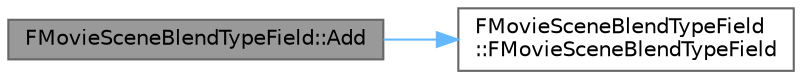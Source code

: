 digraph "FMovieSceneBlendTypeField::Add"
{
 // INTERACTIVE_SVG=YES
 // LATEX_PDF_SIZE
  bgcolor="transparent";
  edge [fontname=Helvetica,fontsize=10,labelfontname=Helvetica,labelfontsize=10];
  node [fontname=Helvetica,fontsize=10,shape=box,height=0.2,width=0.4];
  rankdir="LR";
  Node1 [id="Node000001",label="FMovieSceneBlendTypeField::Add",height=0.2,width=0.4,color="gray40", fillcolor="grey60", style="filled", fontcolor="black",tooltip=" "];
  Node1 -> Node2 [id="edge1_Node000001_Node000002",color="steelblue1",style="solid",tooltip=" "];
  Node2 [id="Node000002",label="FMovieSceneBlendTypeField\l::FMovieSceneBlendTypeField",height=0.2,width=0.4,color="grey40", fillcolor="white", style="filled",URL="$d2/d49/structFMovieSceneBlendTypeField.html#a8e59c64d5d6116ad3d2d67b10abf3f06",tooltip="Constructor."];
}
